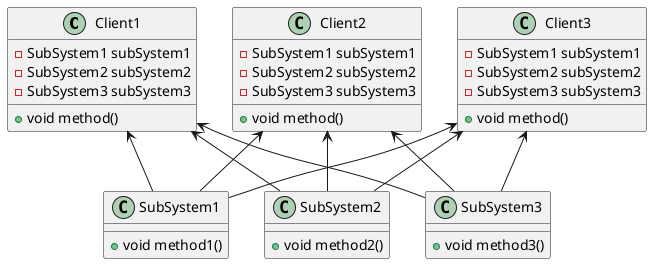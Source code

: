 @startuml

Client1 <-- SubSystem1
Client1 <-- SubSystem2
Client1 <-- SubSystem3

Client2 <-- SubSystem1
Client2 <-- SubSystem2
Client2 <-- SubSystem3

Client3 <-- SubSystem1
Client3 <-- SubSystem2
Client3 <-- SubSystem3

class Client1 {
  -SubSystem1 subSystem1
  -SubSystem2 subSystem2
  -SubSystem3 subSystem3

  +void method()
}

class Client2 {
  -SubSystem1 subSystem1
  -SubSystem2 subSystem2
  -SubSystem3 subSystem3

  +void method()
}

class Client3 {
  -SubSystem1 subSystem1
  -SubSystem2 subSystem2
  -SubSystem3 subSystem3

  +void method()
}

class SubSystem1 {
  +void method1()
}

class SubSystem2 {
  +void method2()
}

class SubSystem3 {
  +void method3()
}

@enduml